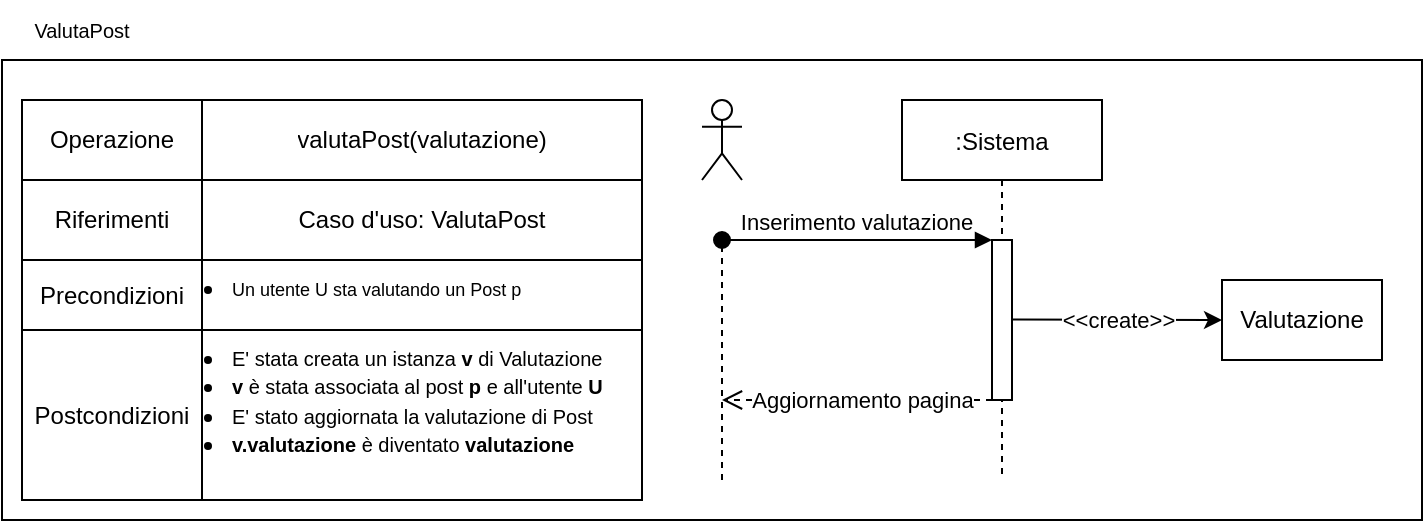 <mxfile version="20.8.4" type="device"><diagram id="kgpKYQtTHZ0yAKxKKP6v" name="Page-1"><mxGraphModel dx="1647" dy="348" grid="1" gridSize="10" guides="1" tooltips="1" connect="1" arrows="1" fold="1" page="1" pageScale="1" pageWidth="850" pageHeight="1100" math="0" shadow="0"><root><mxCell id="0"/><mxCell id="1" parent="0"/><mxCell id="XmlhYmoSC9uYeZ5dfR7N-22" value="" style="rounded=0;whiteSpace=wrap;html=1;fontSize=10;" vertex="1" parent="1"><mxGeometry x="-330" y="60" width="710" height="230" as="geometry"/></mxCell><mxCell id="3nuBFxr9cyL0pnOWT2aG-1" value=":Sistema" style="shape=umlLifeline;perimeter=lifelinePerimeter;container=1;collapsible=0;recursiveResize=0;rounded=0;shadow=0;strokeWidth=1;" parent="1" vertex="1"><mxGeometry x="120" y="80" width="100" height="190" as="geometry"/></mxCell><mxCell id="3nuBFxr9cyL0pnOWT2aG-2" value="" style="points=[];perimeter=orthogonalPerimeter;rounded=0;shadow=0;strokeWidth=1;" parent="3nuBFxr9cyL0pnOWT2aG-1" vertex="1"><mxGeometry x="45" y="70" width="10" height="80" as="geometry"/></mxCell><mxCell id="3nuBFxr9cyL0pnOWT2aG-3" value="Inserimento valutazione" style="verticalAlign=bottom;startArrow=oval;endArrow=block;startSize=8;shadow=0;strokeWidth=1;" parent="3nuBFxr9cyL0pnOWT2aG-1" target="3nuBFxr9cyL0pnOWT2aG-2" edge="1"><mxGeometry relative="1" as="geometry"><mxPoint x="-90" y="70" as="sourcePoint"/></mxGeometry></mxCell><mxCell id="XmlhYmoSC9uYeZ5dfR7N-3" value="" style="endArrow=classic;html=1;rounded=0;" edge="1" parent="3nuBFxr9cyL0pnOWT2aG-1"><mxGeometry relative="1" as="geometry"><mxPoint x="55" y="109.76" as="sourcePoint"/><mxPoint x="160" y="110" as="targetPoint"/></mxGeometry></mxCell><mxCell id="XmlhYmoSC9uYeZ5dfR7N-4" value="&amp;lt;&amp;lt;create&amp;gt;&amp;gt;" style="edgeLabel;resizable=0;html=1;align=center;verticalAlign=middle;" connectable="0" vertex="1" parent="XmlhYmoSC9uYeZ5dfR7N-3"><mxGeometry relative="1" as="geometry"/></mxCell><mxCell id="3nuBFxr9cyL0pnOWT2aG-7" value="" style="verticalAlign=bottom;endArrow=open;dashed=1;endSize=8;shadow=0;strokeWidth=1;" parent="1" source="3nuBFxr9cyL0pnOWT2aG-2" edge="1"><mxGeometry y="-12" relative="1" as="geometry"><mxPoint x="30" y="230" as="targetPoint"/><mxPoint x="110" y="320" as="sourcePoint"/><mxPoint as="offset"/></mxGeometry></mxCell><mxCell id="XmlhYmoSC9uYeZ5dfR7N-6" value="Aggiornamento pagina" style="edgeLabel;html=1;align=center;verticalAlign=middle;resizable=0;points=[];" vertex="1" connectable="0" parent="3nuBFxr9cyL0pnOWT2aG-7"><mxGeometry x="-0.173" relative="1" as="geometry"><mxPoint x="-9" as="offset"/></mxGeometry></mxCell><mxCell id="XmlhYmoSC9uYeZ5dfR7N-1" value="" style="shape=umlActor;verticalLabelPosition=bottom;verticalAlign=top;html=1;outlineConnect=0;" vertex="1" parent="1"><mxGeometry x="20" y="80" width="20" height="40" as="geometry"/></mxCell><mxCell id="XmlhYmoSC9uYeZ5dfR7N-2" value="" style="endArrow=none;dashed=1;html=1;rounded=0;" edge="1" parent="1"><mxGeometry width="50" height="50" relative="1" as="geometry"><mxPoint x="30" y="270" as="sourcePoint"/><mxPoint x="30" y="150" as="targetPoint"/></mxGeometry></mxCell><mxCell id="XmlhYmoSC9uYeZ5dfR7N-5" value="Valutazione" style="rounded=0;whiteSpace=wrap;html=1;" vertex="1" parent="1"><mxGeometry x="280" y="170" width="80" height="40" as="geometry"/></mxCell><mxCell id="XmlhYmoSC9uYeZ5dfR7N-7" value="" style="shape=table;startSize=0;container=1;collapsible=0;childLayout=tableLayout;" vertex="1" parent="1"><mxGeometry x="-320" y="80" width="310" height="200" as="geometry"/></mxCell><mxCell id="XmlhYmoSC9uYeZ5dfR7N-8" value="" style="shape=tableRow;horizontal=0;startSize=0;swimlaneHead=0;swimlaneBody=0;strokeColor=inherit;top=0;left=0;bottom=0;right=0;collapsible=0;dropTarget=0;fillColor=none;points=[[0,0.5],[1,0.5]];portConstraint=eastwest;" vertex="1" parent="XmlhYmoSC9uYeZ5dfR7N-7"><mxGeometry width="310" height="40" as="geometry"/></mxCell><mxCell id="XmlhYmoSC9uYeZ5dfR7N-9" value="Operazione" style="shape=partialRectangle;html=1;whiteSpace=wrap;connectable=0;strokeColor=inherit;overflow=hidden;fillColor=none;top=0;left=0;bottom=0;right=0;pointerEvents=1;" vertex="1" parent="XmlhYmoSC9uYeZ5dfR7N-8"><mxGeometry width="90" height="40" as="geometry"><mxRectangle width="90" height="40" as="alternateBounds"/></mxGeometry></mxCell><mxCell id="XmlhYmoSC9uYeZ5dfR7N-10" value="valutaPost(valutazione)" style="shape=partialRectangle;html=1;whiteSpace=wrap;connectable=0;strokeColor=inherit;overflow=hidden;fillColor=none;top=0;left=0;bottom=0;right=0;pointerEvents=1;" vertex="1" parent="XmlhYmoSC9uYeZ5dfR7N-8"><mxGeometry x="90" width="220" height="40" as="geometry"><mxRectangle width="220" height="40" as="alternateBounds"/></mxGeometry></mxCell><mxCell id="XmlhYmoSC9uYeZ5dfR7N-11" value="" style="shape=tableRow;horizontal=0;startSize=0;swimlaneHead=0;swimlaneBody=0;strokeColor=inherit;top=0;left=0;bottom=0;right=0;collapsible=0;dropTarget=0;fillColor=none;points=[[0,0.5],[1,0.5]];portConstraint=eastwest;" vertex="1" parent="XmlhYmoSC9uYeZ5dfR7N-7"><mxGeometry y="40" width="310" height="40" as="geometry"/></mxCell><mxCell id="XmlhYmoSC9uYeZ5dfR7N-12" value="Riferimenti" style="shape=partialRectangle;html=1;whiteSpace=wrap;connectable=0;strokeColor=inherit;overflow=hidden;fillColor=none;top=0;left=0;bottom=0;right=0;pointerEvents=1;" vertex="1" parent="XmlhYmoSC9uYeZ5dfR7N-11"><mxGeometry width="90" height="40" as="geometry"><mxRectangle width="90" height="40" as="alternateBounds"/></mxGeometry></mxCell><mxCell id="XmlhYmoSC9uYeZ5dfR7N-13" value="Caso d'uso: ValutaPost" style="shape=partialRectangle;html=1;whiteSpace=wrap;connectable=0;strokeColor=inherit;overflow=hidden;fillColor=none;top=0;left=0;bottom=0;right=0;pointerEvents=1;" vertex="1" parent="XmlhYmoSC9uYeZ5dfR7N-11"><mxGeometry x="90" width="220" height="40" as="geometry"><mxRectangle width="220" height="40" as="alternateBounds"/></mxGeometry></mxCell><mxCell id="XmlhYmoSC9uYeZ5dfR7N-14" value="" style="shape=tableRow;horizontal=0;startSize=0;swimlaneHead=0;swimlaneBody=0;strokeColor=inherit;top=0;left=0;bottom=0;right=0;collapsible=0;dropTarget=0;fillColor=none;points=[[0,0.5],[1,0.5]];portConstraint=eastwest;" vertex="1" parent="XmlhYmoSC9uYeZ5dfR7N-7"><mxGeometry y="80" width="310" height="35" as="geometry"/></mxCell><mxCell id="XmlhYmoSC9uYeZ5dfR7N-15" value="Precondizioni" style="shape=partialRectangle;html=1;whiteSpace=wrap;connectable=0;strokeColor=inherit;overflow=hidden;fillColor=none;top=0;left=0;bottom=0;right=0;pointerEvents=1;" vertex="1" parent="XmlhYmoSC9uYeZ5dfR7N-14"><mxGeometry width="90" height="35" as="geometry"><mxRectangle width="90" height="35" as="alternateBounds"/></mxGeometry></mxCell><mxCell id="XmlhYmoSC9uYeZ5dfR7N-16" value="" style="shape=partialRectangle;html=1;whiteSpace=wrap;connectable=0;strokeColor=inherit;overflow=hidden;fillColor=none;top=0;left=0;bottom=0;right=0;pointerEvents=1;" vertex="1" parent="XmlhYmoSC9uYeZ5dfR7N-14"><mxGeometry x="90" width="220" height="35" as="geometry"><mxRectangle width="220" height="35" as="alternateBounds"/></mxGeometry></mxCell><mxCell id="XmlhYmoSC9uYeZ5dfR7N-17" value="" style="shape=tableRow;horizontal=0;startSize=0;swimlaneHead=0;swimlaneBody=0;strokeColor=inherit;top=0;left=0;bottom=0;right=0;collapsible=0;dropTarget=0;fillColor=none;points=[[0,0.5],[1,0.5]];portConstraint=eastwest;" vertex="1" parent="XmlhYmoSC9uYeZ5dfR7N-7"><mxGeometry y="115" width="310" height="85" as="geometry"/></mxCell><mxCell id="XmlhYmoSC9uYeZ5dfR7N-18" value="Postcondizioni" style="shape=partialRectangle;html=1;whiteSpace=wrap;connectable=0;strokeColor=inherit;overflow=hidden;fillColor=none;top=0;left=0;bottom=0;right=0;pointerEvents=1;" vertex="1" parent="XmlhYmoSC9uYeZ5dfR7N-17"><mxGeometry width="90" height="85" as="geometry"><mxRectangle width="90" height="85" as="alternateBounds"/></mxGeometry></mxCell><mxCell id="XmlhYmoSC9uYeZ5dfR7N-19" value="" style="shape=partialRectangle;html=1;whiteSpace=wrap;connectable=0;strokeColor=inherit;overflow=hidden;fillColor=none;top=0;left=0;bottom=0;right=0;pointerEvents=1;" vertex="1" parent="XmlhYmoSC9uYeZ5dfR7N-17"><mxGeometry x="90" width="220" height="85" as="geometry"><mxRectangle width="220" height="85" as="alternateBounds"/></mxGeometry></mxCell><mxCell id="XmlhYmoSC9uYeZ5dfR7N-20" value="&lt;ul&gt;&lt;li&gt;&lt;font style=&quot;font-size: 9px;&quot;&gt;Un utente U sta valutando un Post p&lt;/font&gt;&lt;br&gt;&lt;/li&gt;&lt;/ul&gt;" style="text;html=1;strokeColor=none;fillColor=none;spacing=5;spacingTop=-20;whiteSpace=wrap;overflow=hidden;rounded=0;" vertex="1" parent="1"><mxGeometry x="-260" y="165" width="260" height="20" as="geometry"/></mxCell><mxCell id="XmlhYmoSC9uYeZ5dfR7N-21" value="&lt;ul&gt;&lt;li&gt;&lt;font style=&quot;font-size: 10px;&quot;&gt;E' stata creata un istanza &lt;b&gt;v &lt;/b&gt;di Valutazione&lt;/font&gt;&lt;/li&gt;&lt;li&gt;&lt;font style=&quot;font-size: 10px;&quot;&gt;&lt;b&gt;v &lt;/b&gt;è stata associata al post &lt;b&gt;p &lt;/b&gt;e all'utente &lt;b&gt;U&lt;/b&gt;&lt;/font&gt;&lt;/li&gt;&lt;li&gt;&lt;font style=&quot;font-size: 10px;&quot;&gt;E' stato aggiornata la valutazione di Post&lt;/font&gt;&lt;/li&gt;&lt;li&gt;&lt;font style=&quot;font-size: 10px;&quot;&gt;&lt;b&gt;v.valutazione&lt;/b&gt; è diventato &lt;b&gt;valutazione&lt;/b&gt;&lt;/font&gt;&lt;br&gt;&lt;/li&gt;&lt;/ul&gt;" style="text;html=1;strokeColor=none;fillColor=none;spacing=5;spacingTop=-20;whiteSpace=wrap;overflow=hidden;rounded=0;" vertex="1" parent="1"><mxGeometry x="-260" y="200" width="250" height="80" as="geometry"/></mxCell><mxCell id="XmlhYmoSC9uYeZ5dfR7N-23" value="ValutaPost" style="text;html=1;strokeColor=none;fillColor=none;align=center;verticalAlign=middle;whiteSpace=wrap;rounded=0;fontSize=10;" vertex="1" parent="1"><mxGeometry x="-320" y="30" width="60" height="30" as="geometry"/></mxCell></root></mxGraphModel></diagram></mxfile>